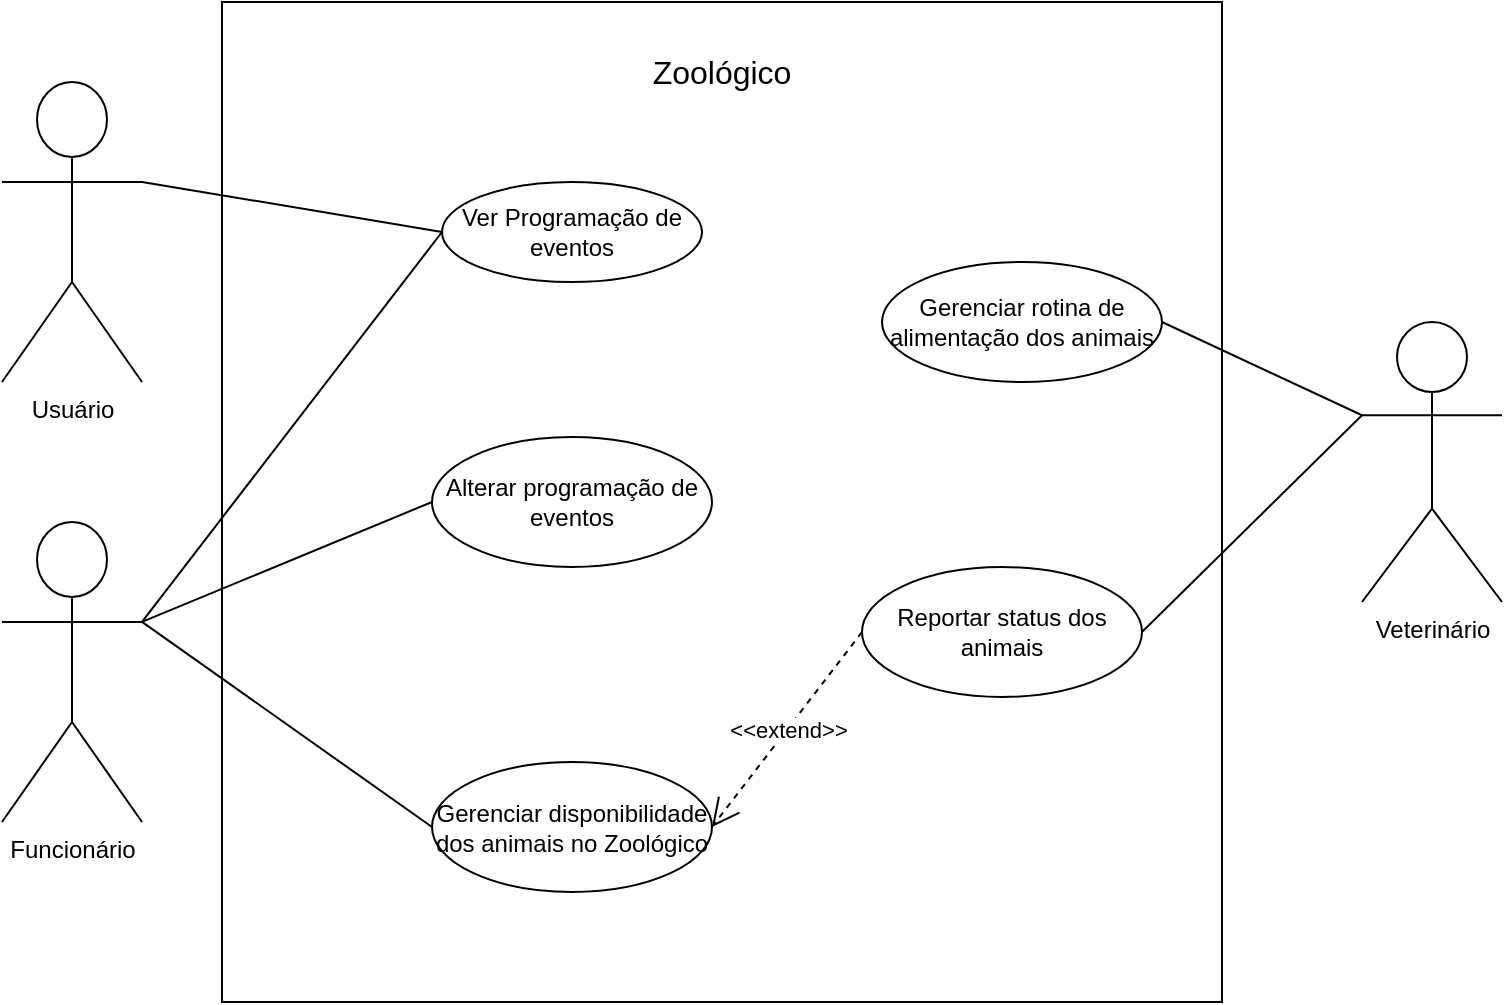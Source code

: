 <mxfile version="24.0.2" type="github">
  <diagram name="Página-1" id="RaQwVHnbfX2_bPzKqnFZ">
    <mxGraphModel dx="989" dy="520" grid="1" gridSize="10" guides="1" tooltips="1" connect="1" arrows="1" fold="1" page="1" pageScale="1" pageWidth="827" pageHeight="1169" math="0" shadow="0">
      <root>
        <mxCell id="0" />
        <mxCell id="1" parent="0" />
        <mxCell id="bwY_ntw6u-MLQKUI9M8l-1" value="Usuário" style="shape=umlActor;verticalLabelPosition=bottom;verticalAlign=top;html=1;outlineConnect=0;" vertex="1" parent="1">
          <mxGeometry x="40" y="100" width="70" height="150" as="geometry" />
        </mxCell>
        <mxCell id="bwY_ntw6u-MLQKUI9M8l-2" value="Funcionário" style="shape=umlActor;verticalLabelPosition=bottom;verticalAlign=top;html=1;outlineConnect=0;" vertex="1" parent="1">
          <mxGeometry x="40" y="320" width="70" height="150" as="geometry" />
        </mxCell>
        <mxCell id="bwY_ntw6u-MLQKUI9M8l-3" value="" style="whiteSpace=wrap;html=1;aspect=fixed;" vertex="1" parent="1">
          <mxGeometry x="150" y="60" width="500" height="500" as="geometry" />
        </mxCell>
        <mxCell id="bwY_ntw6u-MLQKUI9M8l-4" value="Veterinário&lt;div&gt;&lt;br&gt;&lt;/div&gt;" style="shape=umlActor;verticalLabelPosition=bottom;verticalAlign=top;html=1;outlineConnect=0;" vertex="1" parent="1">
          <mxGeometry x="720" y="220" width="70" height="140" as="geometry" />
        </mxCell>
        <mxCell id="bwY_ntw6u-MLQKUI9M8l-7" value="&lt;font style=&quot;font-size: 16px;&quot;&gt;Zoológico&lt;/font&gt;" style="text;html=1;align=center;verticalAlign=middle;whiteSpace=wrap;rounded=0;" vertex="1" parent="1">
          <mxGeometry x="370" y="80" width="60" height="30" as="geometry" />
        </mxCell>
        <mxCell id="bwY_ntw6u-MLQKUI9M8l-8" value="Ver Programação de eventos" style="ellipse;whiteSpace=wrap;html=1;" vertex="1" parent="1">
          <mxGeometry x="260" y="150" width="130" height="50" as="geometry" />
        </mxCell>
        <mxCell id="bwY_ntw6u-MLQKUI9M8l-10" value="" style="endArrow=none;html=1;rounded=0;entryX=0;entryY=0.5;entryDx=0;entryDy=0;exitX=1;exitY=0.333;exitDx=0;exitDy=0;exitPerimeter=0;" edge="1" parent="1" source="bwY_ntw6u-MLQKUI9M8l-1" target="bwY_ntw6u-MLQKUI9M8l-8">
          <mxGeometry width="50" height="50" relative="1" as="geometry">
            <mxPoint x="240" y="300" as="sourcePoint" />
            <mxPoint x="290" y="250" as="targetPoint" />
          </mxGeometry>
        </mxCell>
        <mxCell id="bwY_ntw6u-MLQKUI9M8l-11" value="Alterar&lt;span style=&quot;background-color: initial;&quot;&gt;&amp;nbsp;programação de eventos&lt;/span&gt;" style="ellipse;whiteSpace=wrap;html=1;" vertex="1" parent="1">
          <mxGeometry x="255" y="277.5" width="140" height="65" as="geometry" />
        </mxCell>
        <mxCell id="bwY_ntw6u-MLQKUI9M8l-12" value="" style="endArrow=none;html=1;rounded=0;entryX=0;entryY=0.5;entryDx=0;entryDy=0;exitX=1;exitY=0.333;exitDx=0;exitDy=0;exitPerimeter=0;" edge="1" parent="1" source="bwY_ntw6u-MLQKUI9M8l-2" target="bwY_ntw6u-MLQKUI9M8l-11">
          <mxGeometry width="50" height="50" relative="1" as="geometry">
            <mxPoint x="120" y="160" as="sourcePoint" />
            <mxPoint x="270" y="185" as="targetPoint" />
          </mxGeometry>
        </mxCell>
        <mxCell id="bwY_ntw6u-MLQKUI9M8l-13" value="Gerenciar disponibilidade dos animais no Zoológico" style="ellipse;whiteSpace=wrap;html=1;" vertex="1" parent="1">
          <mxGeometry x="255" y="440" width="140" height="65" as="geometry" />
        </mxCell>
        <mxCell id="bwY_ntw6u-MLQKUI9M8l-14" value="" style="endArrow=none;html=1;rounded=0;entryX=0;entryY=0.5;entryDx=0;entryDy=0;exitX=1;exitY=0.333;exitDx=0;exitDy=0;exitPerimeter=0;" edge="1" parent="1" source="bwY_ntw6u-MLQKUI9M8l-2" target="bwY_ntw6u-MLQKUI9M8l-13">
          <mxGeometry width="50" height="50" relative="1" as="geometry">
            <mxPoint x="120" y="380" as="sourcePoint" />
            <mxPoint x="265" y="338" as="targetPoint" />
          </mxGeometry>
        </mxCell>
        <mxCell id="bwY_ntw6u-MLQKUI9M8l-15" value="" style="endArrow=none;html=1;rounded=0;exitX=1;exitY=0.333;exitDx=0;exitDy=0;exitPerimeter=0;entryX=0;entryY=0.5;entryDx=0;entryDy=0;" edge="1" parent="1" source="bwY_ntw6u-MLQKUI9M8l-2" target="bwY_ntw6u-MLQKUI9M8l-8">
          <mxGeometry width="50" height="50" relative="1" as="geometry">
            <mxPoint x="120" y="160" as="sourcePoint" />
            <mxPoint x="270" y="185" as="targetPoint" />
          </mxGeometry>
        </mxCell>
        <mxCell id="bwY_ntw6u-MLQKUI9M8l-16" value="" style="endArrow=none;html=1;rounded=0;entryX=0;entryY=0.333;entryDx=0;entryDy=0;entryPerimeter=0;exitX=1;exitY=0.5;exitDx=0;exitDy=0;" edge="1" parent="1" source="bwY_ntw6u-MLQKUI9M8l-17" target="bwY_ntw6u-MLQKUI9M8l-4">
          <mxGeometry width="50" height="50" relative="1" as="geometry">
            <mxPoint x="120" y="160" as="sourcePoint" />
            <mxPoint x="270" y="185" as="targetPoint" />
          </mxGeometry>
        </mxCell>
        <mxCell id="bwY_ntw6u-MLQKUI9M8l-17" value="Reportar status dos animais" style="ellipse;whiteSpace=wrap;html=1;" vertex="1" parent="1">
          <mxGeometry x="470" y="342.5" width="140" height="65" as="geometry" />
        </mxCell>
        <mxCell id="bwY_ntw6u-MLQKUI9M8l-20" value="&amp;lt;&amp;lt;extend&amp;gt;&amp;gt;" style="endArrow=open;endSize=12;dashed=1;html=1;rounded=0;exitX=0;exitY=0.5;exitDx=0;exitDy=0;entryX=1;entryY=0.5;entryDx=0;entryDy=0;" edge="1" parent="1" source="bwY_ntw6u-MLQKUI9M8l-17" target="bwY_ntw6u-MLQKUI9M8l-13">
          <mxGeometry width="160" relative="1" as="geometry">
            <mxPoint x="190" y="170" as="sourcePoint" />
            <mxPoint x="400" y="430" as="targetPoint" />
          </mxGeometry>
        </mxCell>
        <mxCell id="bwY_ntw6u-MLQKUI9M8l-21" value="Gerenciar rotina de alimentação dos animais" style="ellipse;whiteSpace=wrap;html=1;" vertex="1" parent="1">
          <mxGeometry x="480" y="190" width="140" height="60" as="geometry" />
        </mxCell>
        <mxCell id="bwY_ntw6u-MLQKUI9M8l-23" value="" style="endArrow=none;html=1;rounded=0;exitX=1;exitY=0.5;exitDx=0;exitDy=0;entryX=0;entryY=0.333;entryDx=0;entryDy=0;entryPerimeter=0;" edge="1" parent="1" source="bwY_ntw6u-MLQKUI9M8l-21" target="bwY_ntw6u-MLQKUI9M8l-4">
          <mxGeometry width="50" height="50" relative="1" as="geometry">
            <mxPoint x="640" y="363" as="sourcePoint" />
            <mxPoint x="710" y="270" as="targetPoint" />
          </mxGeometry>
        </mxCell>
      </root>
    </mxGraphModel>
  </diagram>
</mxfile>
